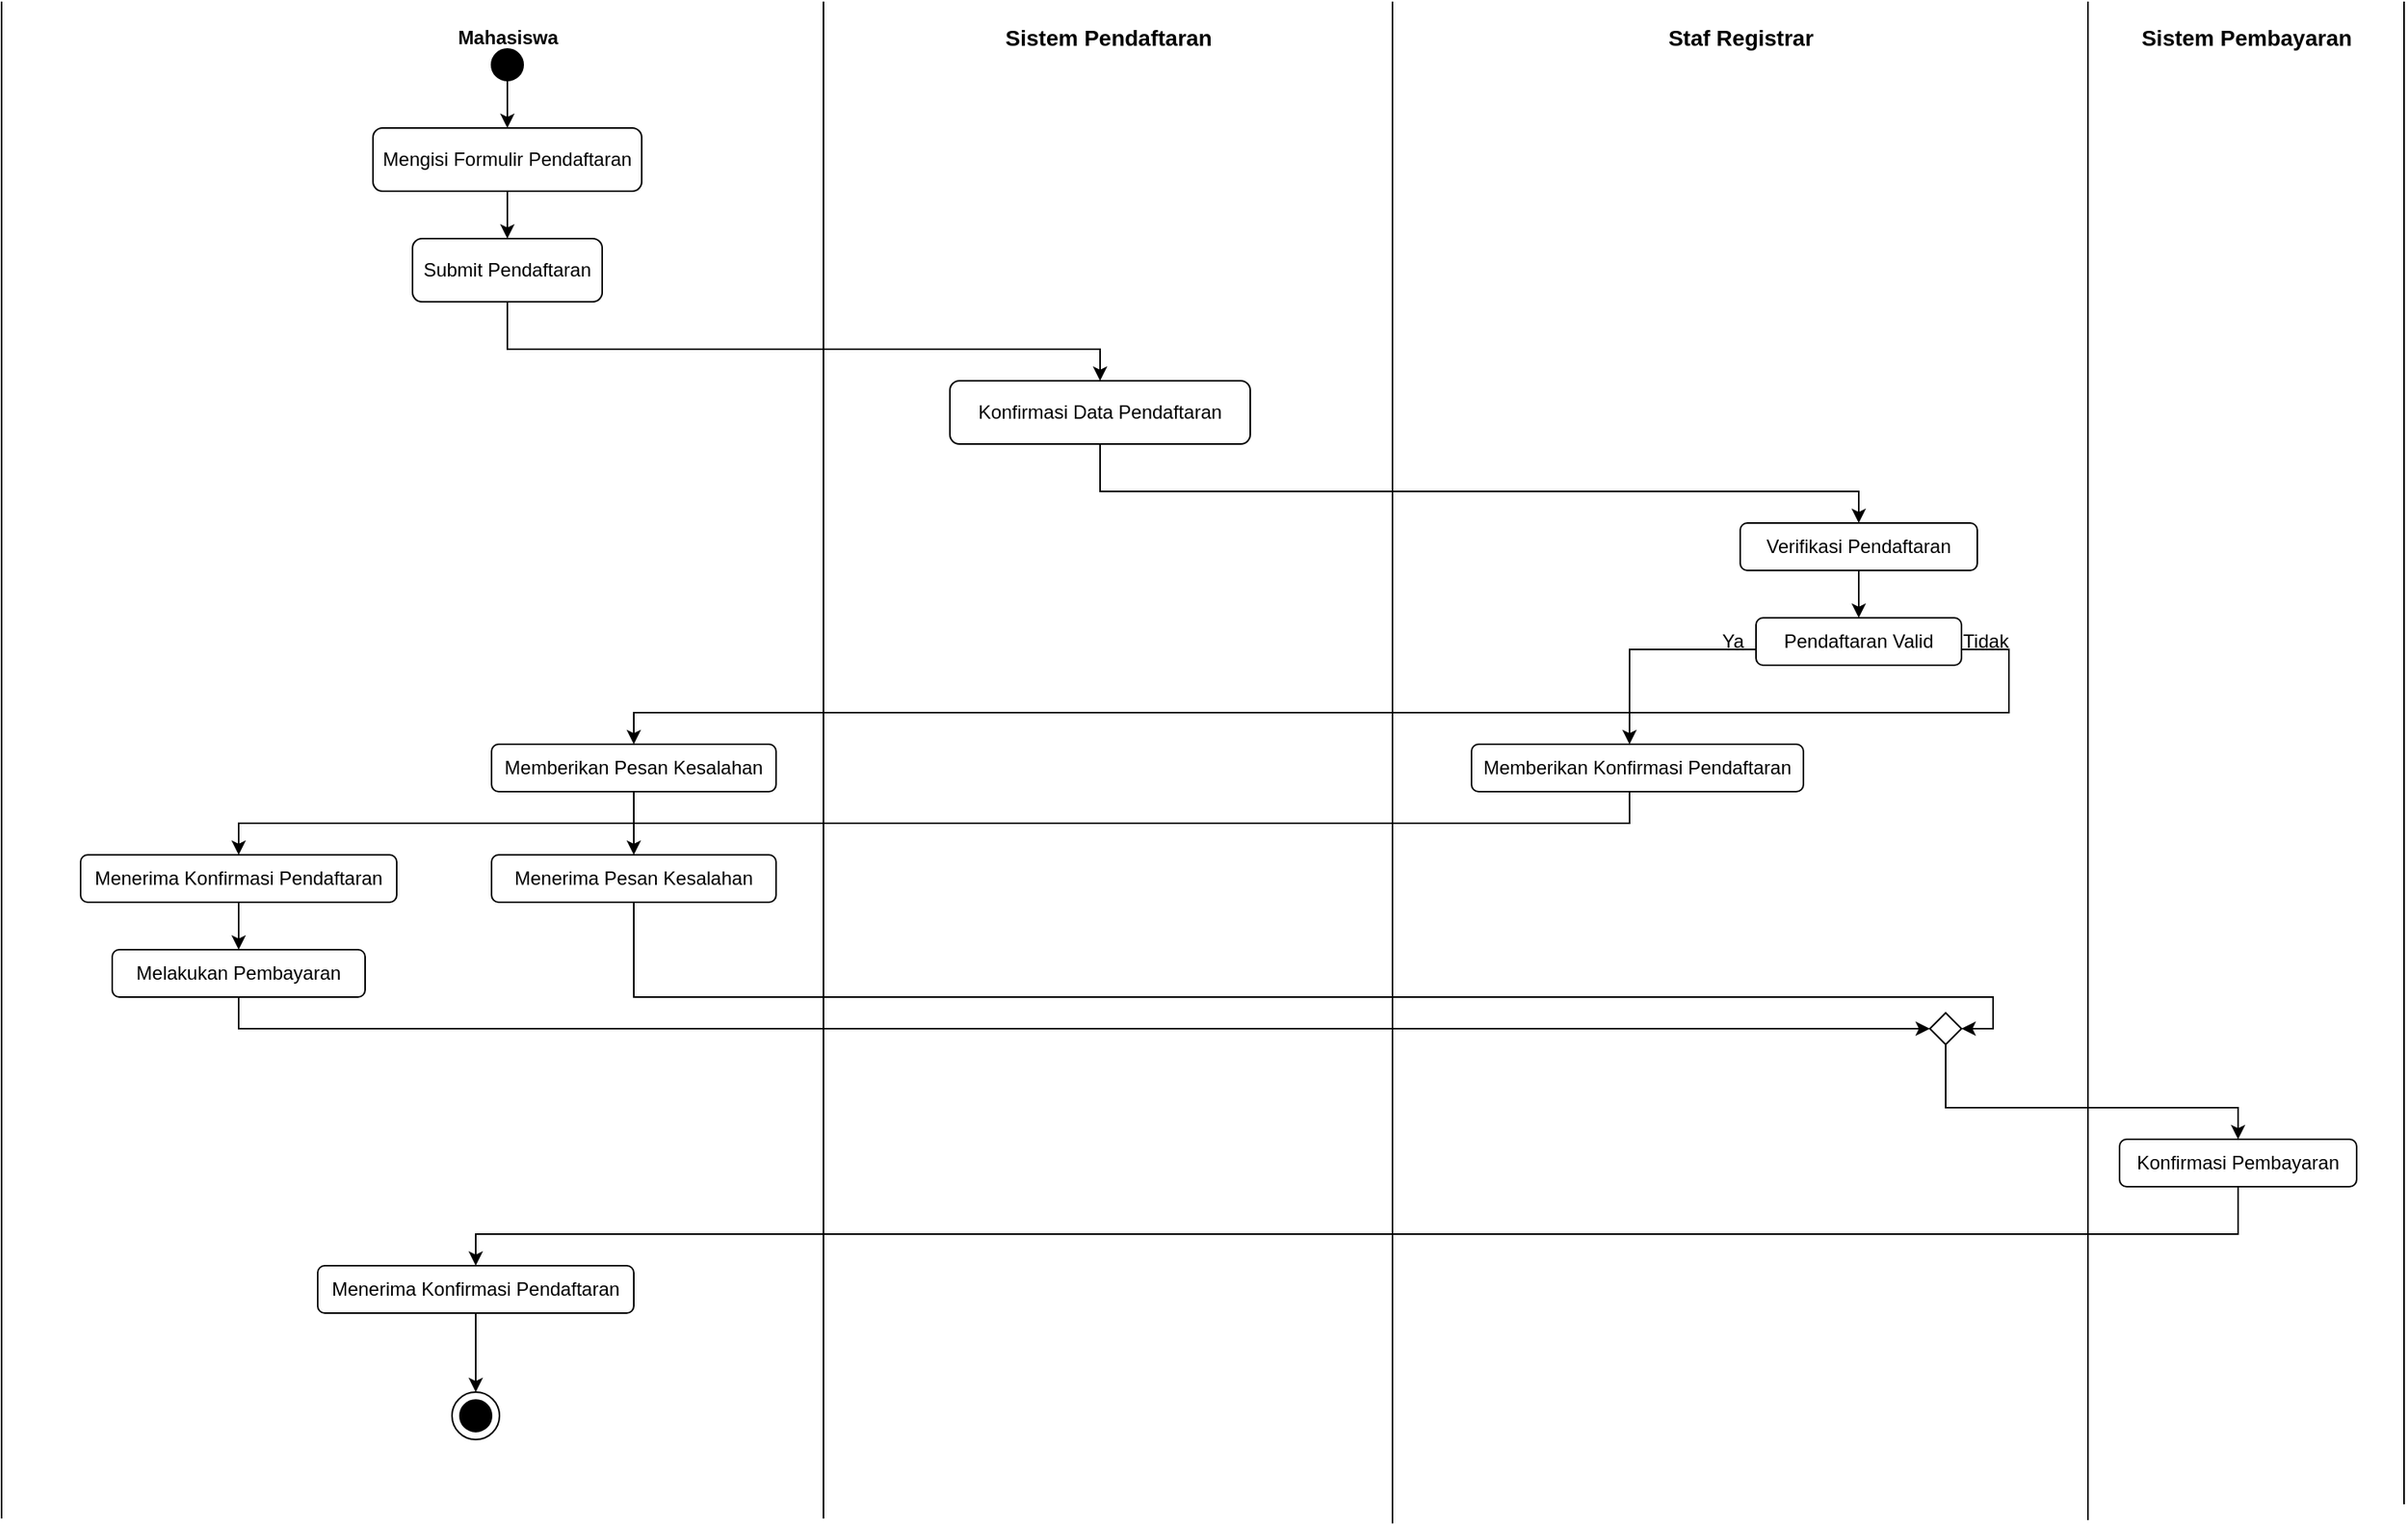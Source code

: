 <mxfile version="24.7.17">
  <diagram name="Page-1" id="sZoFIEgM7Jxu8_BMBN_G">
    <mxGraphModel grid="1" page="1" gridSize="10" guides="1" tooltips="1" connect="1" arrows="1" fold="1" pageScale="1" pageWidth="850" pageHeight="1100" math="0" shadow="0">
      <root>
        <mxCell id="0" />
        <mxCell id="1" parent="0" />
        <mxCell id="PJ_9yeh5474Z2OklxT-o-1" value="Mengisi Formulir Pendaftaran" style="rounded=1;whiteSpace=wrap;html=1;" vertex="1" parent="1">
          <mxGeometry x="115" y="120" width="170" height="40" as="geometry" />
        </mxCell>
        <mxCell id="PJ_9yeh5474Z2OklxT-o-2" value="Submit Pendaftaran" style="rounded=1;whiteSpace=wrap;html=1;" vertex="1" parent="1">
          <mxGeometry x="140" y="190" width="120" height="40" as="geometry" />
        </mxCell>
        <mxCell id="PJ_9yeh5474Z2OklxT-o-3" value="" style="endArrow=classic;html=1;rounded=0;exitX=0.5;exitY=1;exitDx=0;exitDy=0;entryX=0.5;entryY=0;entryDx=0;entryDy=0;" edge="1" parent="1" source="PJ_9yeh5474Z2OklxT-o-1" target="PJ_9yeh5474Z2OklxT-o-2">
          <mxGeometry width="50" height="50" relative="1" as="geometry">
            <mxPoint x="180" y="230" as="sourcePoint" />
            <mxPoint x="230" y="180" as="targetPoint" />
          </mxGeometry>
        </mxCell>
        <mxCell id="PJ_9yeh5474Z2OklxT-o-4" value="" style="ellipse;whiteSpace=wrap;html=1;aspect=fixed;fillColor=#000000;" vertex="1" parent="1">
          <mxGeometry x="190" y="70" width="20" height="20" as="geometry" />
        </mxCell>
        <mxCell id="PJ_9yeh5474Z2OklxT-o-5" value="" style="endArrow=classic;html=1;rounded=0;exitX=0.5;exitY=1;exitDx=0;exitDy=0;entryX=0.5;entryY=0;entryDx=0;entryDy=0;" edge="1" parent="1" source="PJ_9yeh5474Z2OklxT-o-4" target="PJ_9yeh5474Z2OklxT-o-1">
          <mxGeometry width="50" height="50" relative="1" as="geometry">
            <mxPoint x="180" y="230" as="sourcePoint" />
            <mxPoint x="230" y="180" as="targetPoint" />
          </mxGeometry>
        </mxCell>
        <mxCell id="PJ_9yeh5474Z2OklxT-o-6" value="Konfirmasi Data Pendaftaran" style="rounded=1;whiteSpace=wrap;html=1;" vertex="1" parent="1">
          <mxGeometry x="480" y="280" width="190" height="40" as="geometry" />
        </mxCell>
        <mxCell id="PJ_9yeh5474Z2OklxT-o-7" value="Verifikasi Pendaftaran" style="rounded=1;whiteSpace=wrap;html=1;" vertex="1" parent="1">
          <mxGeometry x="980" y="370" width="150" height="30" as="geometry" />
        </mxCell>
        <mxCell id="PJ_9yeh5474Z2OklxT-o-8" value="Pendaftaran Valid" style="rounded=1;whiteSpace=wrap;html=1;" vertex="1" parent="1">
          <mxGeometry x="990" y="430" width="130" height="30" as="geometry" />
        </mxCell>
        <mxCell id="PJ_9yeh5474Z2OklxT-o-9" value="Memberikan Konfirmasi Pendaftaran" style="rounded=1;whiteSpace=wrap;html=1;" vertex="1" parent="1">
          <mxGeometry x="810" y="510" width="210" height="30" as="geometry" />
        </mxCell>
        <mxCell id="PJ_9yeh5474Z2OklxT-o-10" value="" style="endArrow=classic;html=1;rounded=0;entryX=0.5;entryY=0;entryDx=0;entryDy=0;exitX=0.5;exitY=1;exitDx=0;exitDy=0;" edge="1" parent="1" source="PJ_9yeh5474Z2OklxT-o-7" target="PJ_9yeh5474Z2OklxT-o-8">
          <mxGeometry width="50" height="50" relative="1" as="geometry">
            <mxPoint x="950" y="390" as="sourcePoint" />
            <mxPoint x="1000" y="340" as="targetPoint" />
          </mxGeometry>
        </mxCell>
        <mxCell id="PJ_9yeh5474Z2OklxT-o-12" value="" style="endArrow=classic;html=1;rounded=0;entryX=0.476;entryY=0;entryDx=0;entryDy=0;entryPerimeter=0;" edge="1" parent="1" target="PJ_9yeh5474Z2OklxT-o-9">
          <mxGeometry width="50" height="50" relative="1" as="geometry">
            <mxPoint x="990" y="450" as="sourcePoint" />
            <mxPoint x="910" y="500" as="targetPoint" />
            <Array as="points">
              <mxPoint x="910" y="450" />
            </Array>
          </mxGeometry>
        </mxCell>
        <mxCell id="PJ_9yeh5474Z2OklxT-o-14" value="Ya" style="text;html=1;align=center;verticalAlign=middle;resizable=0;points=[];autosize=1;strokeColor=none;fillColor=none;" vertex="1" parent="1">
          <mxGeometry x="955" y="430" width="40" height="30" as="geometry" />
        </mxCell>
        <mxCell id="PJ_9yeh5474Z2OklxT-o-15" value="" style="endArrow=classic;html=1;rounded=0;" edge="1" parent="1">
          <mxGeometry width="50" height="50" relative="1" as="geometry">
            <mxPoint x="1120" y="450" as="sourcePoint" />
            <mxPoint x="280" y="510" as="targetPoint" />
            <Array as="points">
              <mxPoint x="1150" y="450" />
              <mxPoint x="1150" y="490" />
              <mxPoint x="280" y="490" />
            </Array>
          </mxGeometry>
        </mxCell>
        <mxCell id="PJ_9yeh5474Z2OklxT-o-16" value="Memberikan Pesan Kesalahan" style="rounded=1;whiteSpace=wrap;html=1;" vertex="1" parent="1">
          <mxGeometry x="190" y="510" width="180" height="30" as="geometry" />
        </mxCell>
        <mxCell id="PJ_9yeh5474Z2OklxT-o-17" value="Tidak" style="text;html=1;align=center;verticalAlign=middle;resizable=0;points=[];autosize=1;strokeColor=none;fillColor=none;" vertex="1" parent="1">
          <mxGeometry x="1110" y="430" width="50" height="30" as="geometry" />
        </mxCell>
        <mxCell id="PJ_9yeh5474Z2OklxT-o-20" value="Menerima Pesan Kesalahan" style="rounded=1;whiteSpace=wrap;html=1;" vertex="1" parent="1">
          <mxGeometry x="190" y="580" width="180" height="30" as="geometry" />
        </mxCell>
        <mxCell id="PJ_9yeh5474Z2OklxT-o-21" value="Menerima Konfirmasi Pendaftaran" style="rounded=1;whiteSpace=wrap;html=1;" vertex="1" parent="1">
          <mxGeometry x="-70" y="580" width="200" height="30" as="geometry" />
        </mxCell>
        <mxCell id="PJ_9yeh5474Z2OklxT-o-22" value="Melakukan Pembayaran" style="rounded=1;whiteSpace=wrap;html=1;" vertex="1" parent="1">
          <mxGeometry x="-50" y="640" width="160" height="30" as="geometry" />
        </mxCell>
        <mxCell id="PJ_9yeh5474Z2OklxT-o-23" value="" style="endArrow=classic;html=1;rounded=0;exitX=0.476;exitY=1.016;exitDx=0;exitDy=0;exitPerimeter=0;entryX=0.5;entryY=0;entryDx=0;entryDy=0;" edge="1" parent="1" source="PJ_9yeh5474Z2OklxT-o-9" target="PJ_9yeh5474Z2OklxT-o-21">
          <mxGeometry width="50" height="50" relative="1" as="geometry">
            <mxPoint x="710" y="540" as="sourcePoint" />
            <mxPoint x="40" y="560" as="targetPoint" />
            <Array as="points">
              <mxPoint x="910" y="560" />
              <mxPoint x="30" y="560" />
            </Array>
          </mxGeometry>
        </mxCell>
        <mxCell id="PJ_9yeh5474Z2OklxT-o-24" value="" style="endArrow=classic;html=1;rounded=0;exitX=0.5;exitY=1;exitDx=0;exitDy=0;entryX=0.5;entryY=0;entryDx=0;entryDy=0;" edge="1" parent="1" source="PJ_9yeh5474Z2OklxT-o-16" target="PJ_9yeh5474Z2OklxT-o-20">
          <mxGeometry width="50" height="50" relative="1" as="geometry">
            <mxPoint x="270" y="540" as="sourcePoint" />
            <mxPoint x="320" y="490" as="targetPoint" />
          </mxGeometry>
        </mxCell>
        <mxCell id="PJ_9yeh5474Z2OklxT-o-25" value="" style="endArrow=classic;html=1;rounded=0;entryX=0.5;entryY=0;entryDx=0;entryDy=0;exitX=0.5;exitY=1;exitDx=0;exitDy=0;" edge="1" parent="1" source="PJ_9yeh5474Z2OklxT-o-21" target="PJ_9yeh5474Z2OklxT-o-22">
          <mxGeometry width="50" height="50" relative="1" as="geometry">
            <mxPoint x="10" y="580" as="sourcePoint" />
            <mxPoint x="60" y="530" as="targetPoint" />
          </mxGeometry>
        </mxCell>
        <mxCell id="PJ_9yeh5474Z2OklxT-o-26" value="" style="rhombus;whiteSpace=wrap;html=1;" vertex="1" parent="1">
          <mxGeometry x="1100" y="680" width="20" height="20" as="geometry" />
        </mxCell>
        <mxCell id="PJ_9yeh5474Z2OklxT-o-27" value="" style="endArrow=classic;html=1;rounded=0;exitX=0.5;exitY=1;exitDx=0;exitDy=0;entryX=1;entryY=0.5;entryDx=0;entryDy=0;" edge="1" parent="1" source="PJ_9yeh5474Z2OklxT-o-20" target="PJ_9yeh5474Z2OklxT-o-26">
          <mxGeometry width="50" height="50" relative="1" as="geometry">
            <mxPoint x="360" y="640" as="sourcePoint" />
            <mxPoint x="1141.367" y="690" as="targetPoint" />
            <Array as="points">
              <mxPoint x="280" y="670" />
              <mxPoint x="1140" y="670" />
              <mxPoint x="1140" y="690" />
            </Array>
          </mxGeometry>
        </mxCell>
        <mxCell id="PJ_9yeh5474Z2OklxT-o-28" value="" style="endArrow=classic;html=1;rounded=0;exitX=0.5;exitY=1;exitDx=0;exitDy=0;entryX=0;entryY=0.5;entryDx=0;entryDy=0;" edge="1" parent="1" source="PJ_9yeh5474Z2OklxT-o-22" target="PJ_9yeh5474Z2OklxT-o-26">
          <mxGeometry width="50" height="50" relative="1" as="geometry">
            <mxPoint x="250" y="650" as="sourcePoint" />
            <mxPoint x="130" y="870" as="targetPoint" />
            <Array as="points">
              <mxPoint x="30" y="690" />
            </Array>
          </mxGeometry>
        </mxCell>
        <mxCell id="PJ_9yeh5474Z2OklxT-o-29" value="Konfirmasi Pembayaran" style="rounded=1;whiteSpace=wrap;html=1;" vertex="1" parent="1">
          <mxGeometry x="1220" y="760" width="150" height="30" as="geometry" />
        </mxCell>
        <mxCell id="PJ_9yeh5474Z2OklxT-o-30" value="" style="endArrow=classic;html=1;rounded=0;entryX=0.5;entryY=0;entryDx=0;entryDy=0;exitX=0.5;exitY=1;exitDx=0;exitDy=0;" edge="1" parent="1" source="PJ_9yeh5474Z2OklxT-o-26" target="PJ_9yeh5474Z2OklxT-o-29">
          <mxGeometry width="50" height="50" relative="1" as="geometry">
            <mxPoint x="1100" y="650" as="sourcePoint" />
            <mxPoint x="1150" y="600" as="targetPoint" />
            <Array as="points">
              <mxPoint x="1110" y="740" />
              <mxPoint x="1295" y="740" />
            </Array>
          </mxGeometry>
        </mxCell>
        <mxCell id="PJ_9yeh5474Z2OklxT-o-31" value="Menerima Konfirmasi Pendaftaran" style="rounded=1;whiteSpace=wrap;html=1;" vertex="1" parent="1">
          <mxGeometry x="80" y="840" width="200" height="30" as="geometry" />
        </mxCell>
        <mxCell id="PJ_9yeh5474Z2OklxT-o-32" value="" style="endArrow=classic;html=1;rounded=0;exitX=0.5;exitY=1;exitDx=0;exitDy=0;entryX=0.5;entryY=0;entryDx=0;entryDy=0;" edge="1" parent="1" source="PJ_9yeh5474Z2OklxT-o-29" target="PJ_9yeh5474Z2OklxT-o-31">
          <mxGeometry width="50" height="50" relative="1" as="geometry">
            <mxPoint x="1300" y="810" as="sourcePoint" />
            <mxPoint x="160" y="820" as="targetPoint" />
            <Array as="points">
              <mxPoint x="1295" y="820" />
              <mxPoint x="180" y="820" />
            </Array>
          </mxGeometry>
        </mxCell>
        <mxCell id="PJ_9yeh5474Z2OklxT-o-34" value="" style="ellipse;whiteSpace=wrap;html=1;aspect=fixed;" vertex="1" parent="1">
          <mxGeometry x="165" y="920" width="30" height="30" as="geometry" />
        </mxCell>
        <mxCell id="PJ_9yeh5474Z2OklxT-o-35" value="" style="ellipse;whiteSpace=wrap;html=1;aspect=fixed;fillColor=#000000;" vertex="1" parent="1">
          <mxGeometry x="170" y="925" width="20" height="20" as="geometry" />
        </mxCell>
        <mxCell id="PJ_9yeh5474Z2OklxT-o-36" value="" style="endArrow=classic;html=1;rounded=0;exitX=0.5;exitY=1;exitDx=0;exitDy=0;" edge="1" parent="1" source="PJ_9yeh5474Z2OklxT-o-31">
          <mxGeometry width="50" height="50" relative="1" as="geometry">
            <mxPoint x="160" y="940" as="sourcePoint" />
            <mxPoint x="180" y="920" as="targetPoint" />
          </mxGeometry>
        </mxCell>
        <mxCell id="PJ_9yeh5474Z2OklxT-o-37" value="" style="endArrow=classic;html=1;rounded=0;exitX=0.5;exitY=1;exitDx=0;exitDy=0;entryX=0.5;entryY=0;entryDx=0;entryDy=0;" edge="1" parent="1" source="PJ_9yeh5474Z2OklxT-o-2" target="PJ_9yeh5474Z2OklxT-o-6">
          <mxGeometry width="50" height="50" relative="1" as="geometry">
            <mxPoint x="350" y="350" as="sourcePoint" />
            <mxPoint x="591.667" y="260" as="targetPoint" />
            <Array as="points">
              <mxPoint x="200" y="260" />
              <mxPoint x="575" y="260" />
            </Array>
          </mxGeometry>
        </mxCell>
        <mxCell id="PJ_9yeh5474Z2OklxT-o-38" value="" style="endArrow=classic;html=1;rounded=0;exitX=0.5;exitY=1;exitDx=0;exitDy=0;entryX=0.5;entryY=0;entryDx=0;entryDy=0;" edge="1" parent="1" source="PJ_9yeh5474Z2OklxT-o-6" target="PJ_9yeh5474Z2OklxT-o-7">
          <mxGeometry width="50" height="50" relative="1" as="geometry">
            <mxPoint x="800" y="260" as="sourcePoint" />
            <mxPoint x="1050" y="370" as="targetPoint" />
            <Array as="points">
              <mxPoint x="575" y="350" />
              <mxPoint x="1055" y="350" />
            </Array>
          </mxGeometry>
        </mxCell>
        <mxCell id="PJ_9yeh5474Z2OklxT-o-39" value="" style="endArrow=none;html=1;rounded=0;" edge="1" parent="1">
          <mxGeometry width="50" height="50" relative="1" as="geometry">
            <mxPoint x="-120" y="1000" as="sourcePoint" />
            <mxPoint x="-120" y="40" as="targetPoint" />
          </mxGeometry>
        </mxCell>
        <mxCell id="PJ_9yeh5474Z2OklxT-o-40" value="&lt;b&gt;Mahasiswa&lt;/b&gt;" style="text;html=1;align=center;verticalAlign=middle;resizable=0;points=[];autosize=1;strokeColor=none;fillColor=none;" vertex="1" parent="1">
          <mxGeometry x="155" y="48" width="90" height="30" as="geometry" />
        </mxCell>
        <mxCell id="PJ_9yeh5474Z2OklxT-o-41" value="" style="endArrow=none;html=1;rounded=0;" edge="1" parent="1">
          <mxGeometry width="50" height="50" relative="1" as="geometry">
            <mxPoint x="400" y="1000" as="sourcePoint" />
            <mxPoint x="400" y="40" as="targetPoint" />
          </mxGeometry>
        </mxCell>
        <mxCell id="PJ_9yeh5474Z2OklxT-o-42" value="" style="endArrow=none;html=1;rounded=0;" edge="1" parent="1">
          <mxGeometry width="50" height="50" relative="1" as="geometry">
            <mxPoint x="760" y="1003.077" as="sourcePoint" />
            <mxPoint x="760" y="40" as="targetPoint" />
          </mxGeometry>
        </mxCell>
        <mxCell id="PJ_9yeh5474Z2OklxT-o-43" value="&lt;b&gt;&lt;font style=&quot;font-size: 14px;&quot;&gt;Sistem Pendaftaran&lt;/font&gt;&lt;/b&gt;" style="text;html=1;align=center;verticalAlign=middle;resizable=0;points=[];autosize=1;strokeColor=none;fillColor=none;" vertex="1" parent="1">
          <mxGeometry x="505" y="48" width="150" height="30" as="geometry" />
        </mxCell>
        <mxCell id="PJ_9yeh5474Z2OklxT-o-44" value="" style="endArrow=none;html=1;rounded=0;" edge="1" parent="1">
          <mxGeometry width="50" height="50" relative="1" as="geometry">
            <mxPoint x="1200" y="1001.026" as="sourcePoint" />
            <mxPoint x="1200" y="40" as="targetPoint" />
          </mxGeometry>
        </mxCell>
        <mxCell id="PJ_9yeh5474Z2OklxT-o-45" value="&lt;font style=&quot;font-size: 14px;&quot;&gt;&lt;b&gt;Staf Registrar&lt;/b&gt;&lt;/font&gt;" style="text;html=1;align=center;verticalAlign=middle;resizable=0;points=[];autosize=1;strokeColor=none;fillColor=none;" vertex="1" parent="1">
          <mxGeometry x="920" y="48" width="120" height="30" as="geometry" />
        </mxCell>
        <mxCell id="PJ_9yeh5474Z2OklxT-o-46" value="" style="endArrow=none;html=1;rounded=0;" edge="1" parent="1">
          <mxGeometry width="50" height="50" relative="1" as="geometry">
            <mxPoint x="1400" y="991.026" as="sourcePoint" />
            <mxPoint x="1400" y="40" as="targetPoint" />
          </mxGeometry>
        </mxCell>
        <mxCell id="PJ_9yeh5474Z2OklxT-o-47" value="&lt;font style=&quot;font-size: 14px;&quot;&gt;&lt;b&gt;Sistem Pembayaran&lt;/b&gt;&lt;/font&gt;" style="text;html=1;align=center;verticalAlign=middle;resizable=0;points=[];autosize=1;strokeColor=none;fillColor=none;" vertex="1" parent="1">
          <mxGeometry x="1220" y="48" width="160" height="30" as="geometry" />
        </mxCell>
      </root>
    </mxGraphModel>
  </diagram>
</mxfile>
